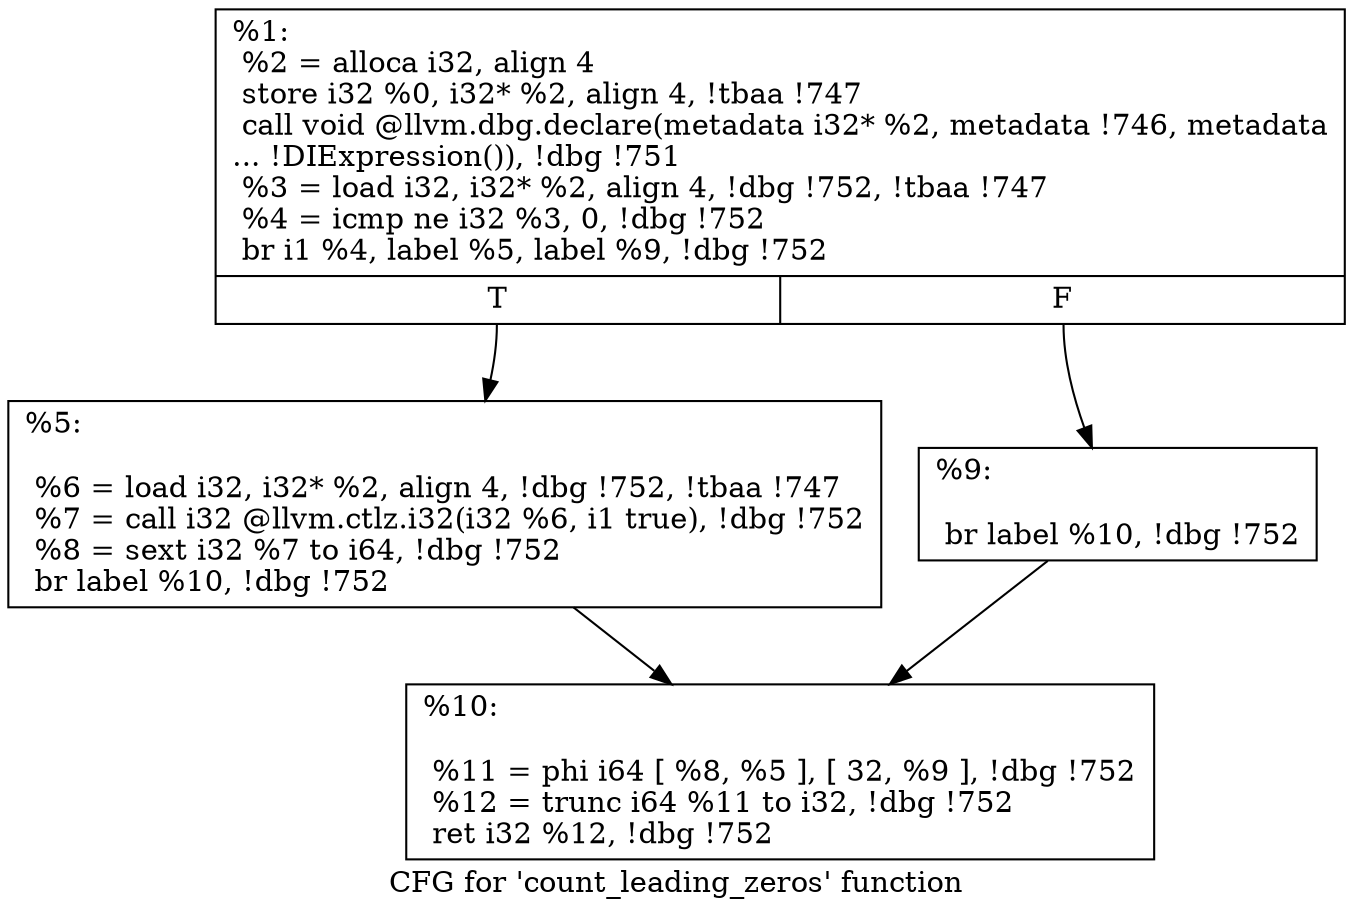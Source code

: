 digraph "CFG for 'count_leading_zeros' function" {
	label="CFG for 'count_leading_zeros' function";

	Node0x1ee8b80 [shape=record,label="{%1:\l  %2 = alloca i32, align 4\l  store i32 %0, i32* %2, align 4, !tbaa !747\l  call void @llvm.dbg.declare(metadata i32* %2, metadata !746, metadata\l... !DIExpression()), !dbg !751\l  %3 = load i32, i32* %2, align 4, !dbg !752, !tbaa !747\l  %4 = icmp ne i32 %3, 0, !dbg !752\l  br i1 %4, label %5, label %9, !dbg !752\l|{<s0>T|<s1>F}}"];
	Node0x1ee8b80:s0 -> Node0x1ef5240;
	Node0x1ee8b80:s1 -> Node0x1ef8b90;
	Node0x1ef5240 [shape=record,label="{%5:\l\l  %6 = load i32, i32* %2, align 4, !dbg !752, !tbaa !747\l  %7 = call i32 @llvm.ctlz.i32(i32 %6, i1 true), !dbg !752\l  %8 = sext i32 %7 to i64, !dbg !752\l  br label %10, !dbg !752\l}"];
	Node0x1ef5240 -> Node0x1ef8be0;
	Node0x1ef8b90 [shape=record,label="{%9:\l\l  br label %10, !dbg !752\l}"];
	Node0x1ef8b90 -> Node0x1ef8be0;
	Node0x1ef8be0 [shape=record,label="{%10:\l\l  %11 = phi i64 [ %8, %5 ], [ 32, %9 ], !dbg !752\l  %12 = trunc i64 %11 to i32, !dbg !752\l  ret i32 %12, !dbg !752\l}"];
}
